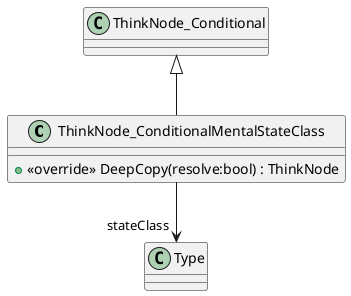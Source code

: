@startuml
class ThinkNode_ConditionalMentalStateClass {
    + <<override>> DeepCopy(resolve:bool) : ThinkNode
}
ThinkNode_Conditional <|-- ThinkNode_ConditionalMentalStateClass
ThinkNode_ConditionalMentalStateClass --> "stateClass" Type
@enduml
